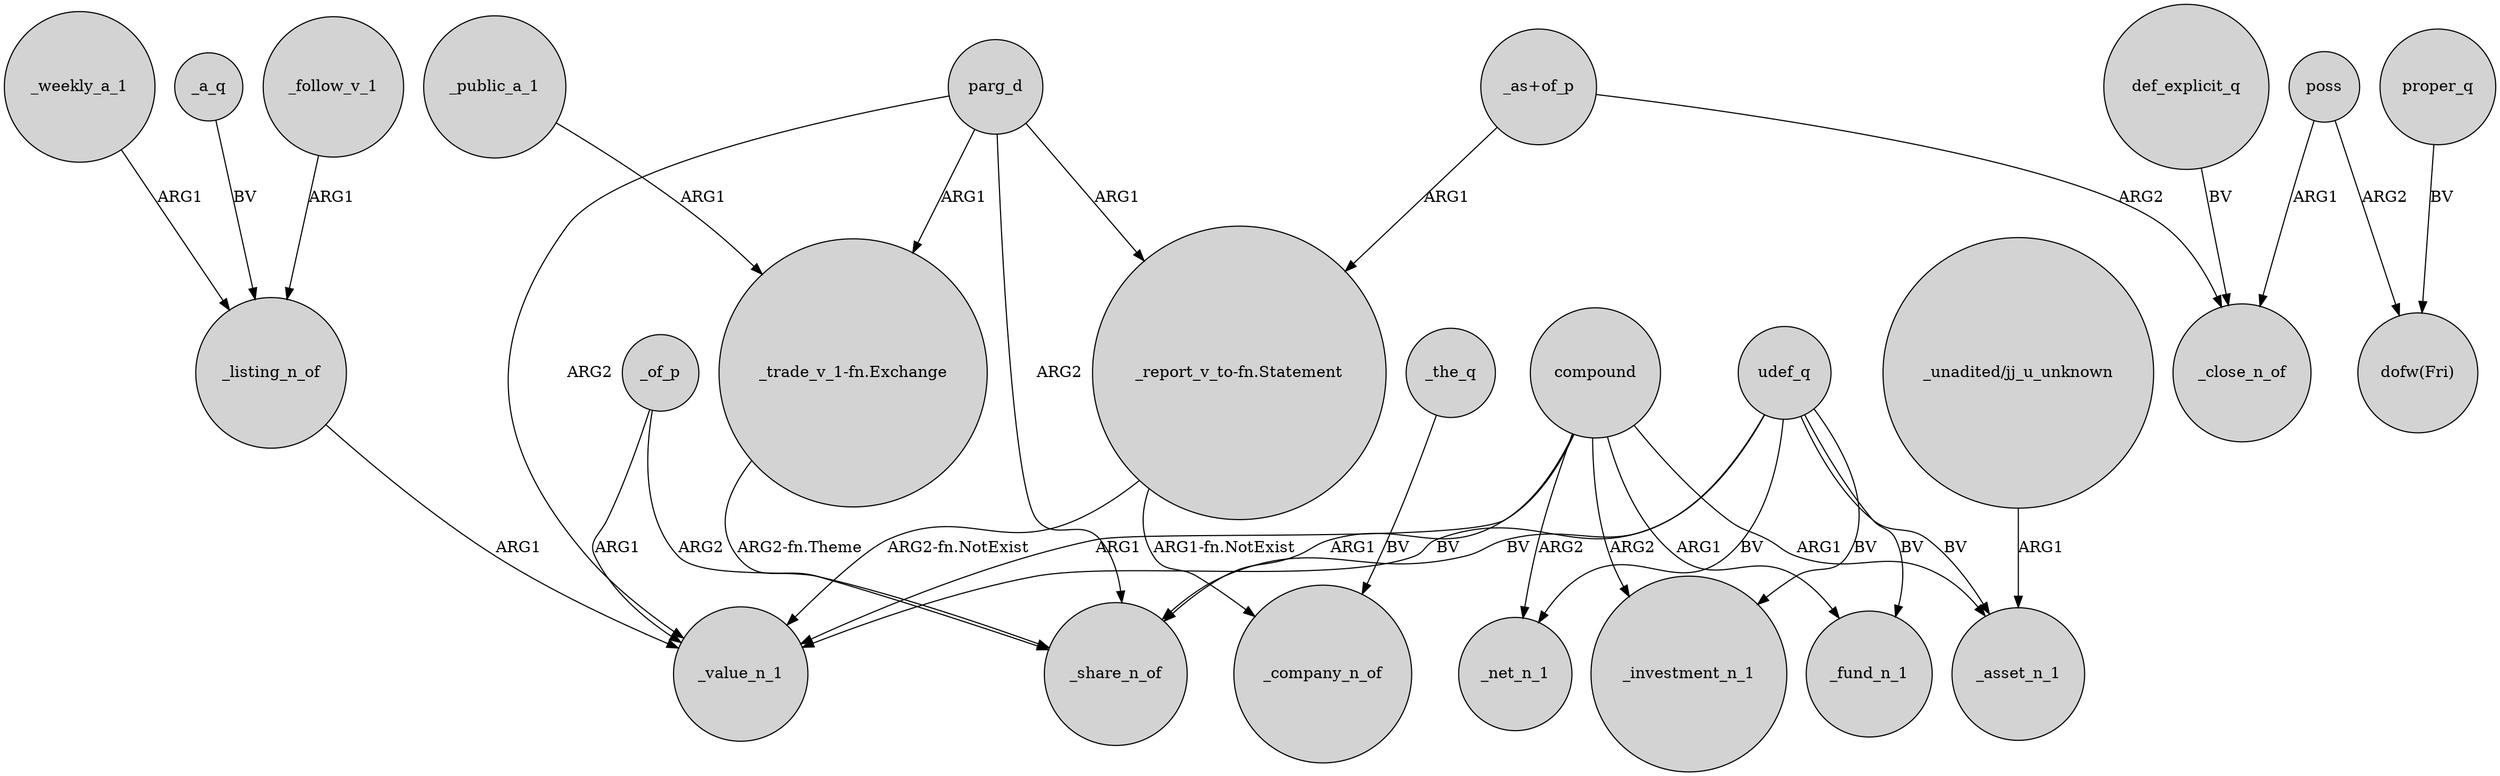 digraph {
	node [shape=circle style=filled]
	_listing_n_of -> _value_n_1 [label=ARG1]
	"_unadited/jj_u_unknown" -> _asset_n_1 [label=ARG1]
	proper_q -> "dofw(Fri)" [label=BV]
	parg_d -> _value_n_1 [label=ARG2]
	_follow_v_1 -> _listing_n_of [label=ARG1]
	parg_d -> _share_n_of [label=ARG2]
	poss -> _close_n_of [label=ARG1]
	parg_d -> "_trade_v_1-fn.Exchange" [label=ARG1]
	_of_p -> _value_n_1 [label=ARG1]
	compound -> _investment_n_1 [label=ARG2]
	compound -> _asset_n_1 [label=ARG1]
	"_report_v_to-fn.Statement" -> _value_n_1 [label="ARG2-fn.NotExist"]
	udef_q -> _asset_n_1 [label=BV]
	_the_q -> _company_n_of [label=BV]
	"_report_v_to-fn.Statement" -> _company_n_of [label="ARG1-fn.NotExist"]
	"_as+of_p" -> "_report_v_to-fn.Statement" [label=ARG1]
	def_explicit_q -> _close_n_of [label=BV]
	poss -> "dofw(Fri)" [label=ARG2]
	compound -> _fund_n_1 [label=ARG1]
	compound -> _net_n_1 [label=ARG2]
	"_as+of_p" -> _close_n_of [label=ARG2]
	compound -> _share_n_of [label=ARG1]
	parg_d -> "_report_v_to-fn.Statement" [label=ARG1]
	udef_q -> _fund_n_1 [label=BV]
	udef_q -> _share_n_of [label=BV]
	"_trade_v_1-fn.Exchange" -> _share_n_of [label="ARG2-fn.Theme"]
	udef_q -> _net_n_1 [label=BV]
	_of_p -> _share_n_of [label=ARG2]
	udef_q -> _value_n_1 [label=BV]
	udef_q -> _investment_n_1 [label=BV]
	_public_a_1 -> "_trade_v_1-fn.Exchange" [label=ARG1]
	_weekly_a_1 -> _listing_n_of [label=ARG1]
	compound -> _value_n_1 [label=ARG1]
	_a_q -> _listing_n_of [label=BV]
}
